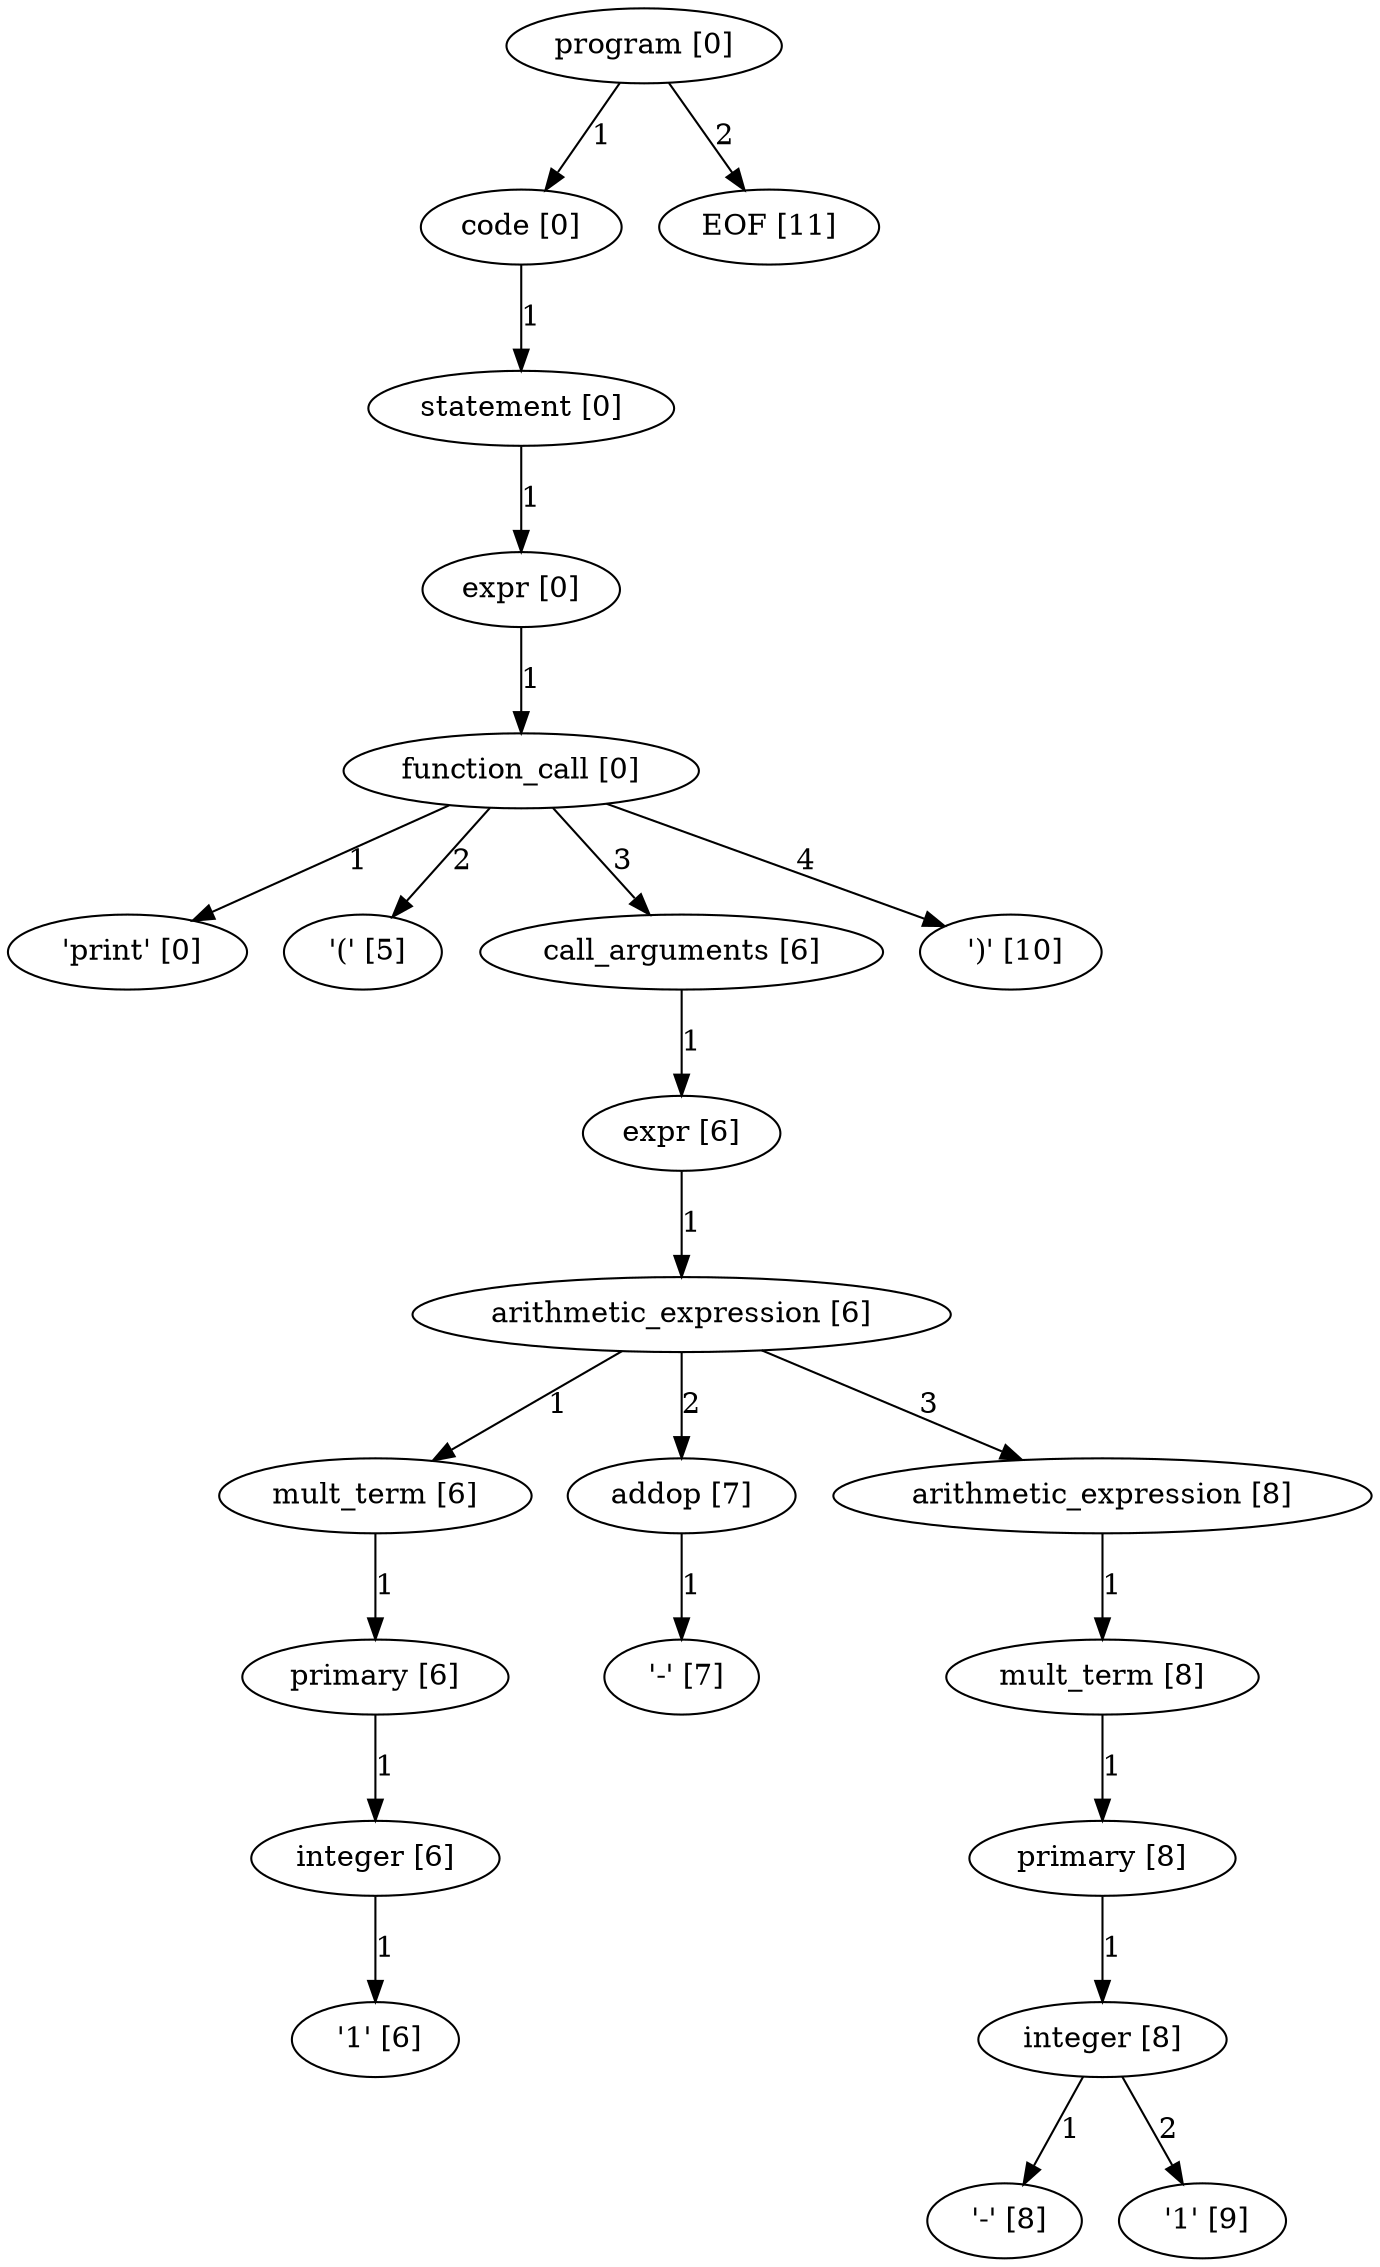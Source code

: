 digraph arpeggio_graph {
2621440699384 [label="program [0]"];
2621440699384->2621440699928 [label="1"]

2621440699928 [label="code [0]"];
2621440699928->2621440884944 [label="1"]

2621440884944 [label="statement [0]"];
2621440884944->2621440884808 [label="1"]

2621440884808 [label="expr [0]"];
2621440884808->2621440868136 [label="1"]

2621440868136 [label="function_call [0]"];
2621440868136->2621440281240 [label="1"]

2621440281240 [label=" 'print' [0]"];
2621440868136->2621440281360 [label="2"]

2621440281360 [label=" '(' [5]"];
2621440868136->2621440868000 [label="3"]

2621440868000 [label="call_arguments [6]"];
2621440868000->2621440867864 [label="1"]

2621440867864 [label="expr [6]"];
2621440867864->2621440867728 [label="1"]

2621440867728 [label="arithmetic_expression [6]"];
2621440867728->2621440866096 [label="1"]

2621440866096 [label="mult_term [6]"];
2621440866096->2621440865960 [label="1"]

2621440865960 [label="primary [6]"];
2621440865960->2621440865824 [label="1"]

2621440865824 [label="integer [6]"];
2621440865824->2621440868544 [label="1"]

2621440868544 [label=" '1' [6]"];
2621440867728->2621440866232 [label="2"]

2621440866232 [label="addop [7]"];
2621440866232->2621440868664 [label="1"]

2621440868664 [label=" '-' [7]"];
2621440867728->2621440867592 [label="3"]

2621440867592 [label="arithmetic_expression [8]"];
2621440867592->2621440867456 [label="1"]

2621440867456 [label="mult_term [8]"];
2621440867456->2621440867320 [label="1"]

2621440867320 [label="primary [8]"];
2621440867320->2621440865416 [label="1"]

2621440865416 [label="integer [8]"];
2621440865416->2621440869504 [label="1"]

2621440869504 [label=" '-' [8]"];
2621440865416->2621440869624 [label="2"]

2621440869624 [label=" '1' [9]"];
2621440868136->2621440869744 [label="4"]

2621440869744 [label=" ')' [10]"];
2621440699384->2621440281480 [label="2"]

2621440281480 [label="EOF [11]"];
}